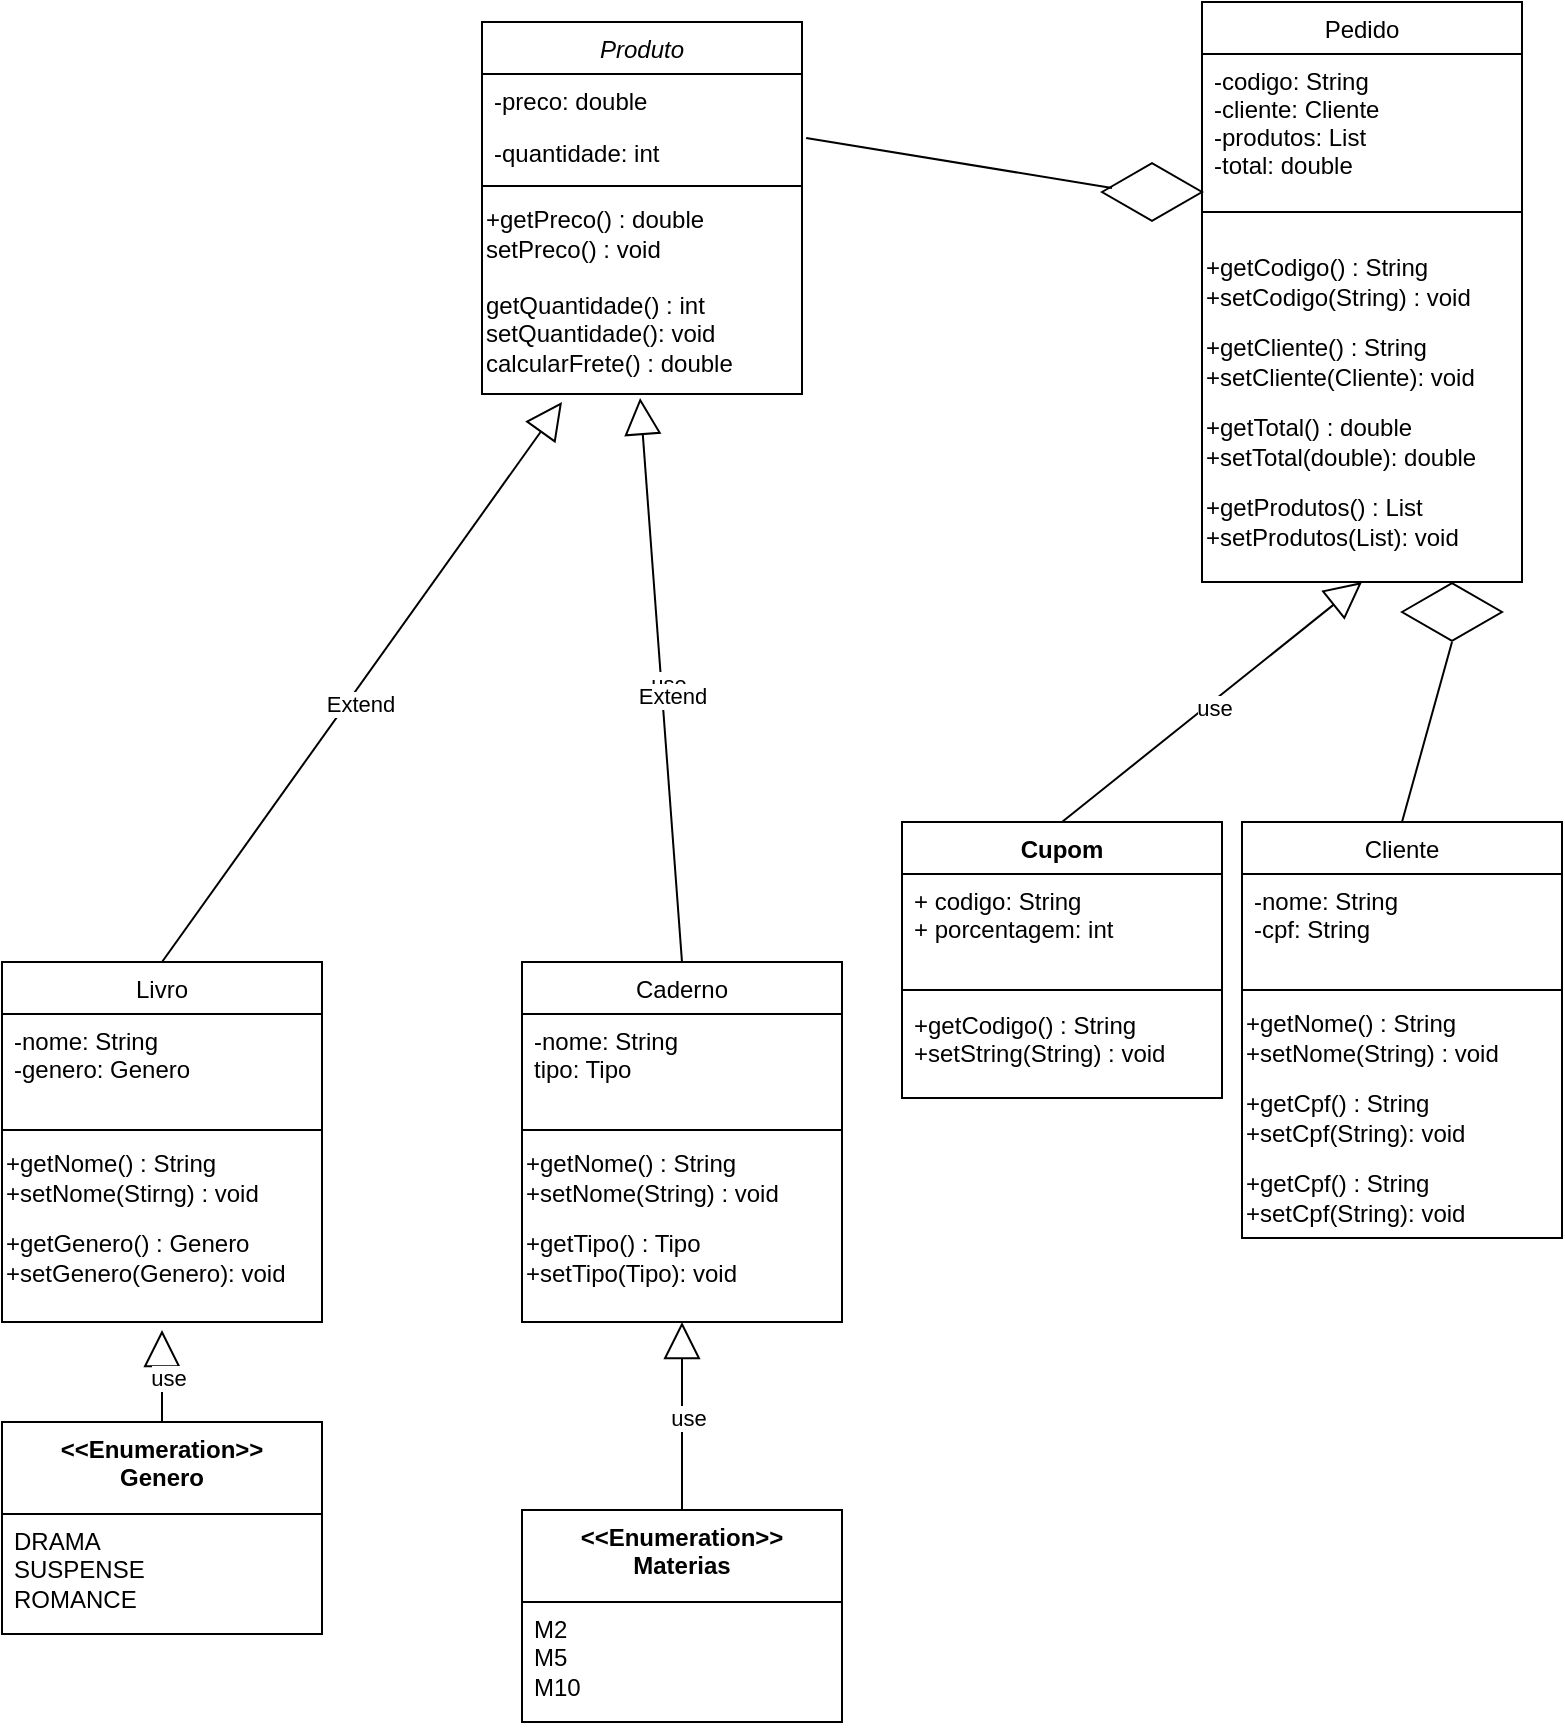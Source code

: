 <mxfile version="24.2.5" type="github">
  <diagram id="C5RBs43oDa-KdzZeNtuy" name="Page-1">
    <mxGraphModel dx="1120" dy="1637" grid="1" gridSize="10" guides="1" tooltips="1" connect="1" arrows="1" fold="1" page="1" pageScale="1" pageWidth="827" pageHeight="1169" math="0" shadow="0">
      <root>
        <mxCell id="WIyWlLk6GJQsqaUBKTNV-0" />
        <mxCell id="WIyWlLk6GJQsqaUBKTNV-1" parent="WIyWlLk6GJQsqaUBKTNV-0" />
        <mxCell id="zkfFHV4jXpPFQw0GAbJ--0" value="Produto" style="swimlane;fontStyle=2;align=center;verticalAlign=top;childLayout=stackLayout;horizontal=1;startSize=26;horizontalStack=0;resizeParent=1;resizeLast=0;collapsible=1;marginBottom=0;rounded=0;shadow=0;strokeWidth=1;" parent="WIyWlLk6GJQsqaUBKTNV-1" vertex="1">
          <mxGeometry x="250" y="-220" width="160" height="186" as="geometry">
            <mxRectangle x="230" y="140" width="160" height="26" as="alternateBounds" />
          </mxGeometry>
        </mxCell>
        <mxCell id="zkfFHV4jXpPFQw0GAbJ--1" value="-preco: double" style="text;align=left;verticalAlign=top;spacingLeft=4;spacingRight=4;overflow=hidden;rotatable=0;points=[[0,0.5],[1,0.5]];portConstraint=eastwest;" parent="zkfFHV4jXpPFQw0GAbJ--0" vertex="1">
          <mxGeometry y="26" width="160" height="26" as="geometry" />
        </mxCell>
        <mxCell id="zkfFHV4jXpPFQw0GAbJ--2" value="-quantidade: int" style="text;align=left;verticalAlign=top;spacingLeft=4;spacingRight=4;overflow=hidden;rotatable=0;points=[[0,0.5],[1,0.5]];portConstraint=eastwest;rounded=0;shadow=0;html=0;" parent="zkfFHV4jXpPFQw0GAbJ--0" vertex="1">
          <mxGeometry y="52" width="160" height="26" as="geometry" />
        </mxCell>
        <mxCell id="zkfFHV4jXpPFQw0GAbJ--4" value="" style="line;html=1;strokeWidth=1;align=left;verticalAlign=middle;spacingTop=-1;spacingLeft=3;spacingRight=3;rotatable=0;labelPosition=right;points=[];portConstraint=eastwest;" parent="zkfFHV4jXpPFQw0GAbJ--0" vertex="1">
          <mxGeometry y="78" width="160" height="8" as="geometry" />
        </mxCell>
        <mxCell id="A-G5xReJE56x9Ju1CV5N-39" value="+getPreco() : double&lt;div&gt;setPreco() : void&lt;/div&gt;" style="text;html=1;align=left;verticalAlign=middle;resizable=0;points=[];autosize=1;strokeColor=none;fillColor=none;" parent="zkfFHV4jXpPFQw0GAbJ--0" vertex="1">
          <mxGeometry y="86" width="160" height="40" as="geometry" />
        </mxCell>
        <mxCell id="A-G5xReJE56x9Ju1CV5N-40" value="&lt;div&gt;getQuantidade() : int&lt;/div&gt;setQuantidade(): void&lt;div&gt;calcularFrete() : double&lt;/div&gt;" style="text;html=1;align=left;verticalAlign=middle;resizable=0;points=[];autosize=1;strokeColor=none;fillColor=none;" parent="zkfFHV4jXpPFQw0GAbJ--0" vertex="1">
          <mxGeometry y="126" width="160" height="60" as="geometry" />
        </mxCell>
        <mxCell id="zkfFHV4jXpPFQw0GAbJ--6" value="Livro" style="swimlane;fontStyle=0;align=center;verticalAlign=top;childLayout=stackLayout;horizontal=1;startSize=26;horizontalStack=0;resizeParent=1;resizeLast=0;collapsible=1;marginBottom=0;rounded=0;shadow=0;strokeWidth=1;" parent="WIyWlLk6GJQsqaUBKTNV-1" vertex="1">
          <mxGeometry x="10" y="250" width="160" height="180" as="geometry">
            <mxRectangle x="130" y="380" width="160" height="26" as="alternateBounds" />
          </mxGeometry>
        </mxCell>
        <mxCell id="zkfFHV4jXpPFQw0GAbJ--7" value="-nome: String&#xa;-genero: Genero" style="text;align=left;verticalAlign=top;spacingLeft=4;spacingRight=4;overflow=hidden;rotatable=0;points=[[0,0.5],[1,0.5]];portConstraint=eastwest;" parent="zkfFHV4jXpPFQw0GAbJ--6" vertex="1">
          <mxGeometry y="26" width="160" height="54" as="geometry" />
        </mxCell>
        <mxCell id="zkfFHV4jXpPFQw0GAbJ--9" value="" style="line;html=1;strokeWidth=1;align=left;verticalAlign=middle;spacingTop=-1;spacingLeft=3;spacingRight=3;rotatable=0;labelPosition=right;points=[];portConstraint=eastwest;" parent="zkfFHV4jXpPFQw0GAbJ--6" vertex="1">
          <mxGeometry y="80" width="160" height="8" as="geometry" />
        </mxCell>
        <mxCell id="A-G5xReJE56x9Ju1CV5N-29" value="+getNome() : String&lt;div&gt;+setNome(Stirng) : void&lt;/div&gt;" style="text;html=1;align=left;verticalAlign=middle;resizable=0;points=[];autosize=1;strokeColor=none;fillColor=none;" parent="zkfFHV4jXpPFQw0GAbJ--6" vertex="1">
          <mxGeometry y="88" width="160" height="40" as="geometry" />
        </mxCell>
        <mxCell id="A-G5xReJE56x9Ju1CV5N-31" value="&lt;div&gt;+getGenero() : Genero&lt;/div&gt;+setGenero(Genero): void" style="text;html=1;align=left;verticalAlign=middle;resizable=0;points=[];autosize=1;strokeColor=none;fillColor=none;" parent="zkfFHV4jXpPFQw0GAbJ--6" vertex="1">
          <mxGeometry y="128" width="160" height="40" as="geometry" />
        </mxCell>
        <mxCell id="QHBMAlVQkNP4DaGRA1mu-14" value="Cupom" style="swimlane;fontStyle=1;align=center;verticalAlign=top;childLayout=stackLayout;horizontal=1;startSize=26;horizontalStack=0;resizeParent=1;resizeParentMax=0;resizeLast=0;collapsible=1;marginBottom=0;whiteSpace=wrap;html=1;" parent="WIyWlLk6GJQsqaUBKTNV-1" vertex="1">
          <mxGeometry x="460" y="180" width="160" height="138" as="geometry" />
        </mxCell>
        <mxCell id="QHBMAlVQkNP4DaGRA1mu-15" value="+ codigo: String&lt;div&gt;+ porcentagem: int&lt;br&gt;&lt;/div&gt;" style="text;strokeColor=none;fillColor=none;align=left;verticalAlign=top;spacingLeft=4;spacingRight=4;overflow=hidden;rotatable=0;points=[[0,0.5],[1,0.5]];portConstraint=eastwest;whiteSpace=wrap;html=1;" parent="QHBMAlVQkNP4DaGRA1mu-14" vertex="1">
          <mxGeometry y="26" width="160" height="54" as="geometry" />
        </mxCell>
        <mxCell id="QHBMAlVQkNP4DaGRA1mu-16" value="" style="line;strokeWidth=1;fillColor=none;align=left;verticalAlign=middle;spacingTop=-1;spacingLeft=3;spacingRight=3;rotatable=0;labelPosition=right;points=[];portConstraint=eastwest;strokeColor=inherit;" parent="QHBMAlVQkNP4DaGRA1mu-14" vertex="1">
          <mxGeometry y="80" width="160" height="8" as="geometry" />
        </mxCell>
        <mxCell id="QHBMAlVQkNP4DaGRA1mu-17" value="&lt;span style=&quot;text-wrap: nowrap;&quot;&gt;+getCodigo() : String&lt;/span&gt;&lt;div style=&quot;text-wrap: nowrap;&quot;&gt;+setString(String) : void&lt;/div&gt;" style="text;strokeColor=none;fillColor=none;align=left;verticalAlign=top;spacingLeft=4;spacingRight=4;overflow=hidden;rotatable=0;points=[[0,0.5],[1,0.5]];portConstraint=eastwest;whiteSpace=wrap;html=1;" parent="QHBMAlVQkNP4DaGRA1mu-14" vertex="1">
          <mxGeometry y="88" width="160" height="50" as="geometry" />
        </mxCell>
        <mxCell id="A-G5xReJE56x9Ju1CV5N-13" value="&amp;lt;&amp;lt;Enumeration&amp;gt;&amp;gt;&lt;div&gt;Genero&lt;div&gt;&lt;br&gt;&lt;/div&gt;&lt;/div&gt;" style="swimlane;fontStyle=1;align=center;verticalAlign=top;childLayout=stackLayout;horizontal=1;startSize=46;horizontalStack=0;resizeParent=1;resizeParentMax=0;resizeLast=0;collapsible=1;marginBottom=0;whiteSpace=wrap;html=1;" parent="WIyWlLk6GJQsqaUBKTNV-1" vertex="1">
          <mxGeometry x="10" y="480" width="160" height="106" as="geometry" />
        </mxCell>
        <mxCell id="A-G5xReJE56x9Ju1CV5N-14" value="DRAMA&lt;div&gt;SUSPENSE&lt;/div&gt;&lt;div&gt;ROMANCE&lt;/div&gt;" style="text;strokeColor=none;fillColor=none;align=left;verticalAlign=top;spacingLeft=4;spacingRight=4;overflow=hidden;rotatable=0;points=[[0,0.5],[1,0.5]];portConstraint=eastwest;whiteSpace=wrap;html=1;" parent="A-G5xReJE56x9Ju1CV5N-13" vertex="1">
          <mxGeometry y="46" width="160" height="60" as="geometry" />
        </mxCell>
        <mxCell id="A-G5xReJE56x9Ju1CV5N-15" value="&amp;lt;&amp;lt;Enumeration&amp;gt;&amp;gt;&lt;div&gt;Materias&lt;div&gt;&lt;br&gt;&lt;/div&gt;&lt;/div&gt;" style="swimlane;fontStyle=1;align=center;verticalAlign=top;childLayout=stackLayout;horizontal=1;startSize=46;horizontalStack=0;resizeParent=1;resizeParentMax=0;resizeLast=0;collapsible=1;marginBottom=0;whiteSpace=wrap;html=1;" parent="WIyWlLk6GJQsqaUBKTNV-1" vertex="1">
          <mxGeometry x="270" y="524" width="160" height="106" as="geometry" />
        </mxCell>
        <mxCell id="A-G5xReJE56x9Ju1CV5N-16" value="M2&lt;div&gt;M5&lt;/div&gt;&lt;div&gt;M10&lt;/div&gt;" style="text;strokeColor=none;fillColor=none;align=left;verticalAlign=top;spacingLeft=4;spacingRight=4;overflow=hidden;rotatable=0;points=[[0,0.5],[1,0.5]];portConstraint=eastwest;whiteSpace=wrap;html=1;" parent="A-G5xReJE56x9Ju1CV5N-15" vertex="1">
          <mxGeometry y="46" width="160" height="60" as="geometry" />
        </mxCell>
        <mxCell id="A-G5xReJE56x9Ju1CV5N-24" value="" style="endArrow=block;endSize=16;endFill=0;html=1;rounded=0;exitX=0.5;exitY=0;exitDx=0;exitDy=0;entryX=0.5;entryY=1;entryDx=0;entryDy=0;" parent="WIyWlLk6GJQsqaUBKTNV-1" source="A-G5xReJE56x9Ju1CV5N-13" edge="1">
          <mxGeometry width="160" relative="1" as="geometry">
            <mxPoint x="130" y="466" as="sourcePoint" />
            <mxPoint x="90" y="434" as="targetPoint" />
          </mxGeometry>
        </mxCell>
        <mxCell id="A-G5xReJE56x9Ju1CV5N-25" value="use" style="edgeLabel;html=1;align=center;verticalAlign=middle;resizable=0;points=[];" parent="A-G5xReJE56x9Ju1CV5N-24" vertex="1" connectable="0">
          <mxGeometry x="-0.013" y="-3" relative="1" as="geometry">
            <mxPoint as="offset" />
          </mxGeometry>
        </mxCell>
        <mxCell id="A-G5xReJE56x9Ju1CV5N-26" value="" style="endArrow=block;endSize=16;endFill=0;html=1;rounded=0;exitX=0.5;exitY=0;exitDx=0;exitDy=0;entryX=0.5;entryY=1;entryDx=0;entryDy=0;" parent="WIyWlLk6GJQsqaUBKTNV-1" source="A-G5xReJE56x9Ju1CV5N-15" edge="1">
          <mxGeometry width="160" relative="1" as="geometry">
            <mxPoint x="333.5" y="496" as="sourcePoint" />
            <mxPoint x="350" y="430" as="targetPoint" />
          </mxGeometry>
        </mxCell>
        <mxCell id="A-G5xReJE56x9Ju1CV5N-27" value="use" style="edgeLabel;html=1;align=center;verticalAlign=middle;resizable=0;points=[];" parent="A-G5xReJE56x9Ju1CV5N-26" vertex="1" connectable="0">
          <mxGeometry x="-0.013" y="-3" relative="1" as="geometry">
            <mxPoint as="offset" />
          </mxGeometry>
        </mxCell>
        <mxCell id="A-G5xReJE56x9Ju1CV5N-33" value="Caderno" style="swimlane;fontStyle=0;align=center;verticalAlign=top;childLayout=stackLayout;horizontal=1;startSize=26;horizontalStack=0;resizeParent=1;resizeLast=0;collapsible=1;marginBottom=0;rounded=0;shadow=0;strokeWidth=1;" parent="WIyWlLk6GJQsqaUBKTNV-1" vertex="1">
          <mxGeometry x="270" y="250" width="160" height="180" as="geometry">
            <mxRectangle x="130" y="380" width="160" height="26" as="alternateBounds" />
          </mxGeometry>
        </mxCell>
        <mxCell id="A-G5xReJE56x9Ju1CV5N-34" value="-nome: String&#xa;tipo: Tipo" style="text;align=left;verticalAlign=top;spacingLeft=4;spacingRight=4;overflow=hidden;rotatable=0;points=[[0,0.5],[1,0.5]];portConstraint=eastwest;" parent="A-G5xReJE56x9Ju1CV5N-33" vertex="1">
          <mxGeometry y="26" width="160" height="54" as="geometry" />
        </mxCell>
        <mxCell id="A-G5xReJE56x9Ju1CV5N-35" value="" style="line;html=1;strokeWidth=1;align=left;verticalAlign=middle;spacingTop=-1;spacingLeft=3;spacingRight=3;rotatable=0;labelPosition=right;points=[];portConstraint=eastwest;" parent="A-G5xReJE56x9Ju1CV5N-33" vertex="1">
          <mxGeometry y="80" width="160" height="8" as="geometry" />
        </mxCell>
        <mxCell id="A-G5xReJE56x9Ju1CV5N-36" value="+getNome() : String&lt;div&gt;+setNome(String) : void&lt;/div&gt;" style="text;html=1;align=left;verticalAlign=middle;resizable=0;points=[];autosize=1;strokeColor=none;fillColor=none;" parent="A-G5xReJE56x9Ju1CV5N-33" vertex="1">
          <mxGeometry y="88" width="160" height="40" as="geometry" />
        </mxCell>
        <mxCell id="A-G5xReJE56x9Ju1CV5N-37" value="&lt;div&gt;+getTipo() : Tipo&lt;/div&gt;+setTipo(Tipo): void" style="text;html=1;align=left;verticalAlign=middle;resizable=0;points=[];autosize=1;strokeColor=none;fillColor=none;" parent="A-G5xReJE56x9Ju1CV5N-33" vertex="1">
          <mxGeometry y="128" width="160" height="40" as="geometry" />
        </mxCell>
        <mxCell id="A-G5xReJE56x9Ju1CV5N-41" value="Cliente" style="swimlane;fontStyle=0;align=center;verticalAlign=top;childLayout=stackLayout;horizontal=1;startSize=26;horizontalStack=0;resizeParent=1;resizeLast=0;collapsible=1;marginBottom=0;rounded=0;shadow=0;strokeWidth=1;" parent="WIyWlLk6GJQsqaUBKTNV-1" vertex="1">
          <mxGeometry x="630" y="180" width="160" height="208" as="geometry">
            <mxRectangle x="130" y="380" width="160" height="26" as="alternateBounds" />
          </mxGeometry>
        </mxCell>
        <mxCell id="A-G5xReJE56x9Ju1CV5N-42" value="-nome: String&#xa;-cpf: String" style="text;align=left;verticalAlign=top;spacingLeft=4;spacingRight=4;overflow=hidden;rotatable=0;points=[[0,0.5],[1,0.5]];portConstraint=eastwest;" parent="A-G5xReJE56x9Ju1CV5N-41" vertex="1">
          <mxGeometry y="26" width="160" height="54" as="geometry" />
        </mxCell>
        <mxCell id="A-G5xReJE56x9Ju1CV5N-43" value="" style="line;html=1;strokeWidth=1;align=left;verticalAlign=middle;spacingTop=-1;spacingLeft=3;spacingRight=3;rotatable=0;labelPosition=right;points=[];portConstraint=eastwest;" parent="A-G5xReJE56x9Ju1CV5N-41" vertex="1">
          <mxGeometry y="80" width="160" height="8" as="geometry" />
        </mxCell>
        <mxCell id="A-G5xReJE56x9Ju1CV5N-44" value="+getNome() : String&lt;div&gt;+setNome(String) : void&lt;/div&gt;" style="text;html=1;align=left;verticalAlign=middle;resizable=0;points=[];autosize=1;strokeColor=none;fillColor=none;" parent="A-G5xReJE56x9Ju1CV5N-41" vertex="1">
          <mxGeometry y="88" width="160" height="40" as="geometry" />
        </mxCell>
        <mxCell id="A-G5xReJE56x9Ju1CV5N-46" value="&lt;div&gt;+getCpf() : String&lt;/div&gt;+setCpf(String): void" style="text;html=1;align=left;verticalAlign=middle;resizable=0;points=[];autosize=1;strokeColor=none;fillColor=none;" parent="A-G5xReJE56x9Ju1CV5N-41" vertex="1">
          <mxGeometry y="128" width="160" height="40" as="geometry" />
        </mxCell>
        <mxCell id="A-G5xReJE56x9Ju1CV5N-45" value="&lt;div&gt;+getCpf() : String&lt;/div&gt;+setCpf(String): void" style="text;html=1;align=left;verticalAlign=middle;resizable=0;points=[];autosize=1;strokeColor=none;fillColor=none;" parent="A-G5xReJE56x9Ju1CV5N-41" vertex="1">
          <mxGeometry y="168" width="160" height="40" as="geometry" />
        </mxCell>
        <mxCell id="A-G5xReJE56x9Ju1CV5N-47" value="Pedido" style="swimlane;fontStyle=0;align=center;verticalAlign=top;childLayout=stackLayout;horizontal=1;startSize=26;horizontalStack=0;resizeParent=1;resizeLast=0;collapsible=1;marginBottom=0;rounded=0;shadow=0;strokeWidth=1;" parent="WIyWlLk6GJQsqaUBKTNV-1" vertex="1">
          <mxGeometry x="610" y="-230" width="160" height="290" as="geometry">
            <mxRectangle x="130" y="380" width="160" height="26" as="alternateBounds" />
          </mxGeometry>
        </mxCell>
        <mxCell id="A-G5xReJE56x9Ju1CV5N-48" value="-codigo: String&#xa;-cliente: Cliente&#xa;-produtos: List&#xa;-total: double&#xa;" style="text;align=left;verticalAlign=top;spacingLeft=4;spacingRight=4;overflow=hidden;rotatable=0;points=[[0,0.5],[1,0.5]];portConstraint=eastwest;" parent="A-G5xReJE56x9Ju1CV5N-47" vertex="1">
          <mxGeometry y="26" width="160" height="64" as="geometry" />
        </mxCell>
        <mxCell id="A-G5xReJE56x9Ju1CV5N-49" value="" style="line;html=1;strokeWidth=1;align=left;verticalAlign=middle;spacingTop=-1;spacingLeft=3;spacingRight=3;rotatable=0;labelPosition=right;points=[];portConstraint=eastwest;" parent="A-G5xReJE56x9Ju1CV5N-47" vertex="1">
          <mxGeometry y="90" width="160" height="30" as="geometry" />
        </mxCell>
        <mxCell id="A-G5xReJE56x9Ju1CV5N-50" value="+getCodigo() : String&lt;div&gt;+setCodigo(String) : void&lt;/div&gt;" style="text;html=1;align=left;verticalAlign=middle;resizable=0;points=[];autosize=1;strokeColor=none;fillColor=none;" parent="A-G5xReJE56x9Ju1CV5N-47" vertex="1">
          <mxGeometry y="120" width="160" height="40" as="geometry" />
        </mxCell>
        <mxCell id="A-G5xReJE56x9Ju1CV5N-51" value="&lt;div&gt;+getCliente() : String&lt;/div&gt;+setCliente(Cliente): void" style="text;html=1;align=left;verticalAlign=middle;resizable=0;points=[];autosize=1;strokeColor=none;fillColor=none;" parent="A-G5xReJE56x9Ju1CV5N-47" vertex="1">
          <mxGeometry y="160" width="160" height="40" as="geometry" />
        </mxCell>
        <mxCell id="A-G5xReJE56x9Ju1CV5N-52" value="&lt;div&gt;+getTotal() : double&lt;/div&gt;+setTotal(double): double" style="text;html=1;align=left;verticalAlign=middle;resizable=0;points=[];autosize=1;strokeColor=none;fillColor=none;" parent="A-G5xReJE56x9Ju1CV5N-47" vertex="1">
          <mxGeometry y="200" width="160" height="40" as="geometry" />
        </mxCell>
        <mxCell id="A-G5xReJE56x9Ju1CV5N-53" value="&lt;div&gt;+getProdutos() : List&lt;/div&gt;+setProdutos(List): void" style="text;html=1;align=left;verticalAlign=middle;resizable=0;points=[];autosize=1;strokeColor=none;fillColor=none;" parent="A-G5xReJE56x9Ju1CV5N-47" vertex="1">
          <mxGeometry y="240" width="160" height="40" as="geometry" />
        </mxCell>
        <mxCell id="A-G5xReJE56x9Ju1CV5N-54" value="" style="endArrow=block;endSize=16;endFill=0;html=1;rounded=0;exitX=0.5;exitY=0;exitDx=0;exitDy=0;entryX=0.494;entryY=1.033;entryDx=0;entryDy=0;entryPerimeter=0;" parent="WIyWlLk6GJQsqaUBKTNV-1" source="A-G5xReJE56x9Ju1CV5N-33" target="A-G5xReJE56x9Ju1CV5N-40" edge="1">
          <mxGeometry width="160" relative="1" as="geometry">
            <mxPoint x="300" y="214" as="sourcePoint" />
            <mxPoint x="330" y="80" as="targetPoint" />
          </mxGeometry>
        </mxCell>
        <mxCell id="A-G5xReJE56x9Ju1CV5N-55" value="use" style="edgeLabel;html=1;align=center;verticalAlign=middle;resizable=0;points=[];" parent="A-G5xReJE56x9Ju1CV5N-54" vertex="1" connectable="0">
          <mxGeometry x="-0.013" y="-3" relative="1" as="geometry">
            <mxPoint as="offset" />
          </mxGeometry>
        </mxCell>
        <mxCell id="A-G5xReJE56x9Ju1CV5N-56" value="Extend" style="edgeLabel;html=1;align=center;verticalAlign=middle;resizable=0;points=[];" parent="A-G5xReJE56x9Ju1CV5N-54" vertex="1" connectable="0">
          <mxGeometry x="-0.055" y="-5" relative="1" as="geometry">
            <mxPoint as="offset" />
          </mxGeometry>
        </mxCell>
        <mxCell id="A-G5xReJE56x9Ju1CV5N-57" value="" style="endArrow=block;endSize=16;endFill=0;html=1;rounded=0;exitX=0.5;exitY=0;exitDx=0;exitDy=0;entryX=0.25;entryY=1.067;entryDx=0;entryDy=0;entryPerimeter=0;" parent="WIyWlLk6GJQsqaUBKTNV-1" source="zkfFHV4jXpPFQw0GAbJ--6" target="A-G5xReJE56x9Ju1CV5N-40" edge="1">
          <mxGeometry width="160" relative="1" as="geometry">
            <mxPoint x="360" y="260" as="sourcePoint" />
            <mxPoint x="359" y="78" as="targetPoint" />
          </mxGeometry>
        </mxCell>
        <mxCell id="A-G5xReJE56x9Ju1CV5N-59" value="Extend" style="edgeLabel;html=1;align=center;verticalAlign=middle;resizable=0;points=[];" parent="A-G5xReJE56x9Ju1CV5N-57" vertex="1" connectable="0">
          <mxGeometry x="-0.055" y="-5" relative="1" as="geometry">
            <mxPoint as="offset" />
          </mxGeometry>
        </mxCell>
        <mxCell id="A-G5xReJE56x9Ju1CV5N-60" value="" style="endArrow=block;endSize=16;endFill=0;html=1;rounded=0;exitX=0.5;exitY=0;exitDx=0;exitDy=0;entryX=0.5;entryY=1;entryDx=0;entryDy=0;" parent="WIyWlLk6GJQsqaUBKTNV-1" target="A-G5xReJE56x9Ju1CV5N-47" edge="1">
          <mxGeometry width="160" relative="1" as="geometry">
            <mxPoint x="540" y="180" as="sourcePoint" />
            <mxPoint x="560" y="86" as="targetPoint" />
          </mxGeometry>
        </mxCell>
        <mxCell id="A-G5xReJE56x9Ju1CV5N-61" value="use" style="edgeLabel;html=1;align=center;verticalAlign=middle;resizable=0;points=[];" parent="A-G5xReJE56x9Ju1CV5N-60" vertex="1" connectable="0">
          <mxGeometry x="-0.013" y="-3" relative="1" as="geometry">
            <mxPoint as="offset" />
          </mxGeometry>
        </mxCell>
        <mxCell id="A-G5xReJE56x9Ju1CV5N-62" value="" style="html=1;whiteSpace=wrap;aspect=fixed;shape=isoRectangle;" parent="WIyWlLk6GJQsqaUBKTNV-1" vertex="1">
          <mxGeometry x="710" y="60" width="50" height="30" as="geometry" />
        </mxCell>
        <mxCell id="A-G5xReJE56x9Ju1CV5N-63" value="" style="html=1;whiteSpace=wrap;aspect=fixed;shape=isoRectangle;" parent="WIyWlLk6GJQsqaUBKTNV-1" vertex="1">
          <mxGeometry x="560" y="-150" width="50" height="30" as="geometry" />
        </mxCell>
        <mxCell id="A-G5xReJE56x9Ju1CV5N-66" value="" style="endArrow=none;html=1;rounded=0;exitX=0.5;exitY=0;exitDx=0;exitDy=0;" parent="WIyWlLk6GJQsqaUBKTNV-1" source="A-G5xReJE56x9Ju1CV5N-41" edge="1">
          <mxGeometry width="50" height="50" relative="1" as="geometry">
            <mxPoint x="860" y="400" as="sourcePoint" />
            <mxPoint x="735" y="90" as="targetPoint" />
            <Array as="points" />
          </mxGeometry>
        </mxCell>
        <mxCell id="A-G5xReJE56x9Ju1CV5N-67" value="" style="endArrow=none;html=1;rounded=0;exitX=1.013;exitY=0.231;exitDx=0;exitDy=0;exitPerimeter=0;entryX=0.1;entryY=0.433;entryDx=0;entryDy=0;entryPerimeter=0;" parent="WIyWlLk6GJQsqaUBKTNV-1" source="zkfFHV4jXpPFQw0GAbJ--2" target="A-G5xReJE56x9Ju1CV5N-63" edge="1">
          <mxGeometry width="50" height="50" relative="1" as="geometry">
            <mxPoint x="535" y="-50" as="sourcePoint" />
            <mxPoint x="560" y="-140" as="targetPoint" />
            <Array as="points" />
          </mxGeometry>
        </mxCell>
      </root>
    </mxGraphModel>
  </diagram>
</mxfile>
